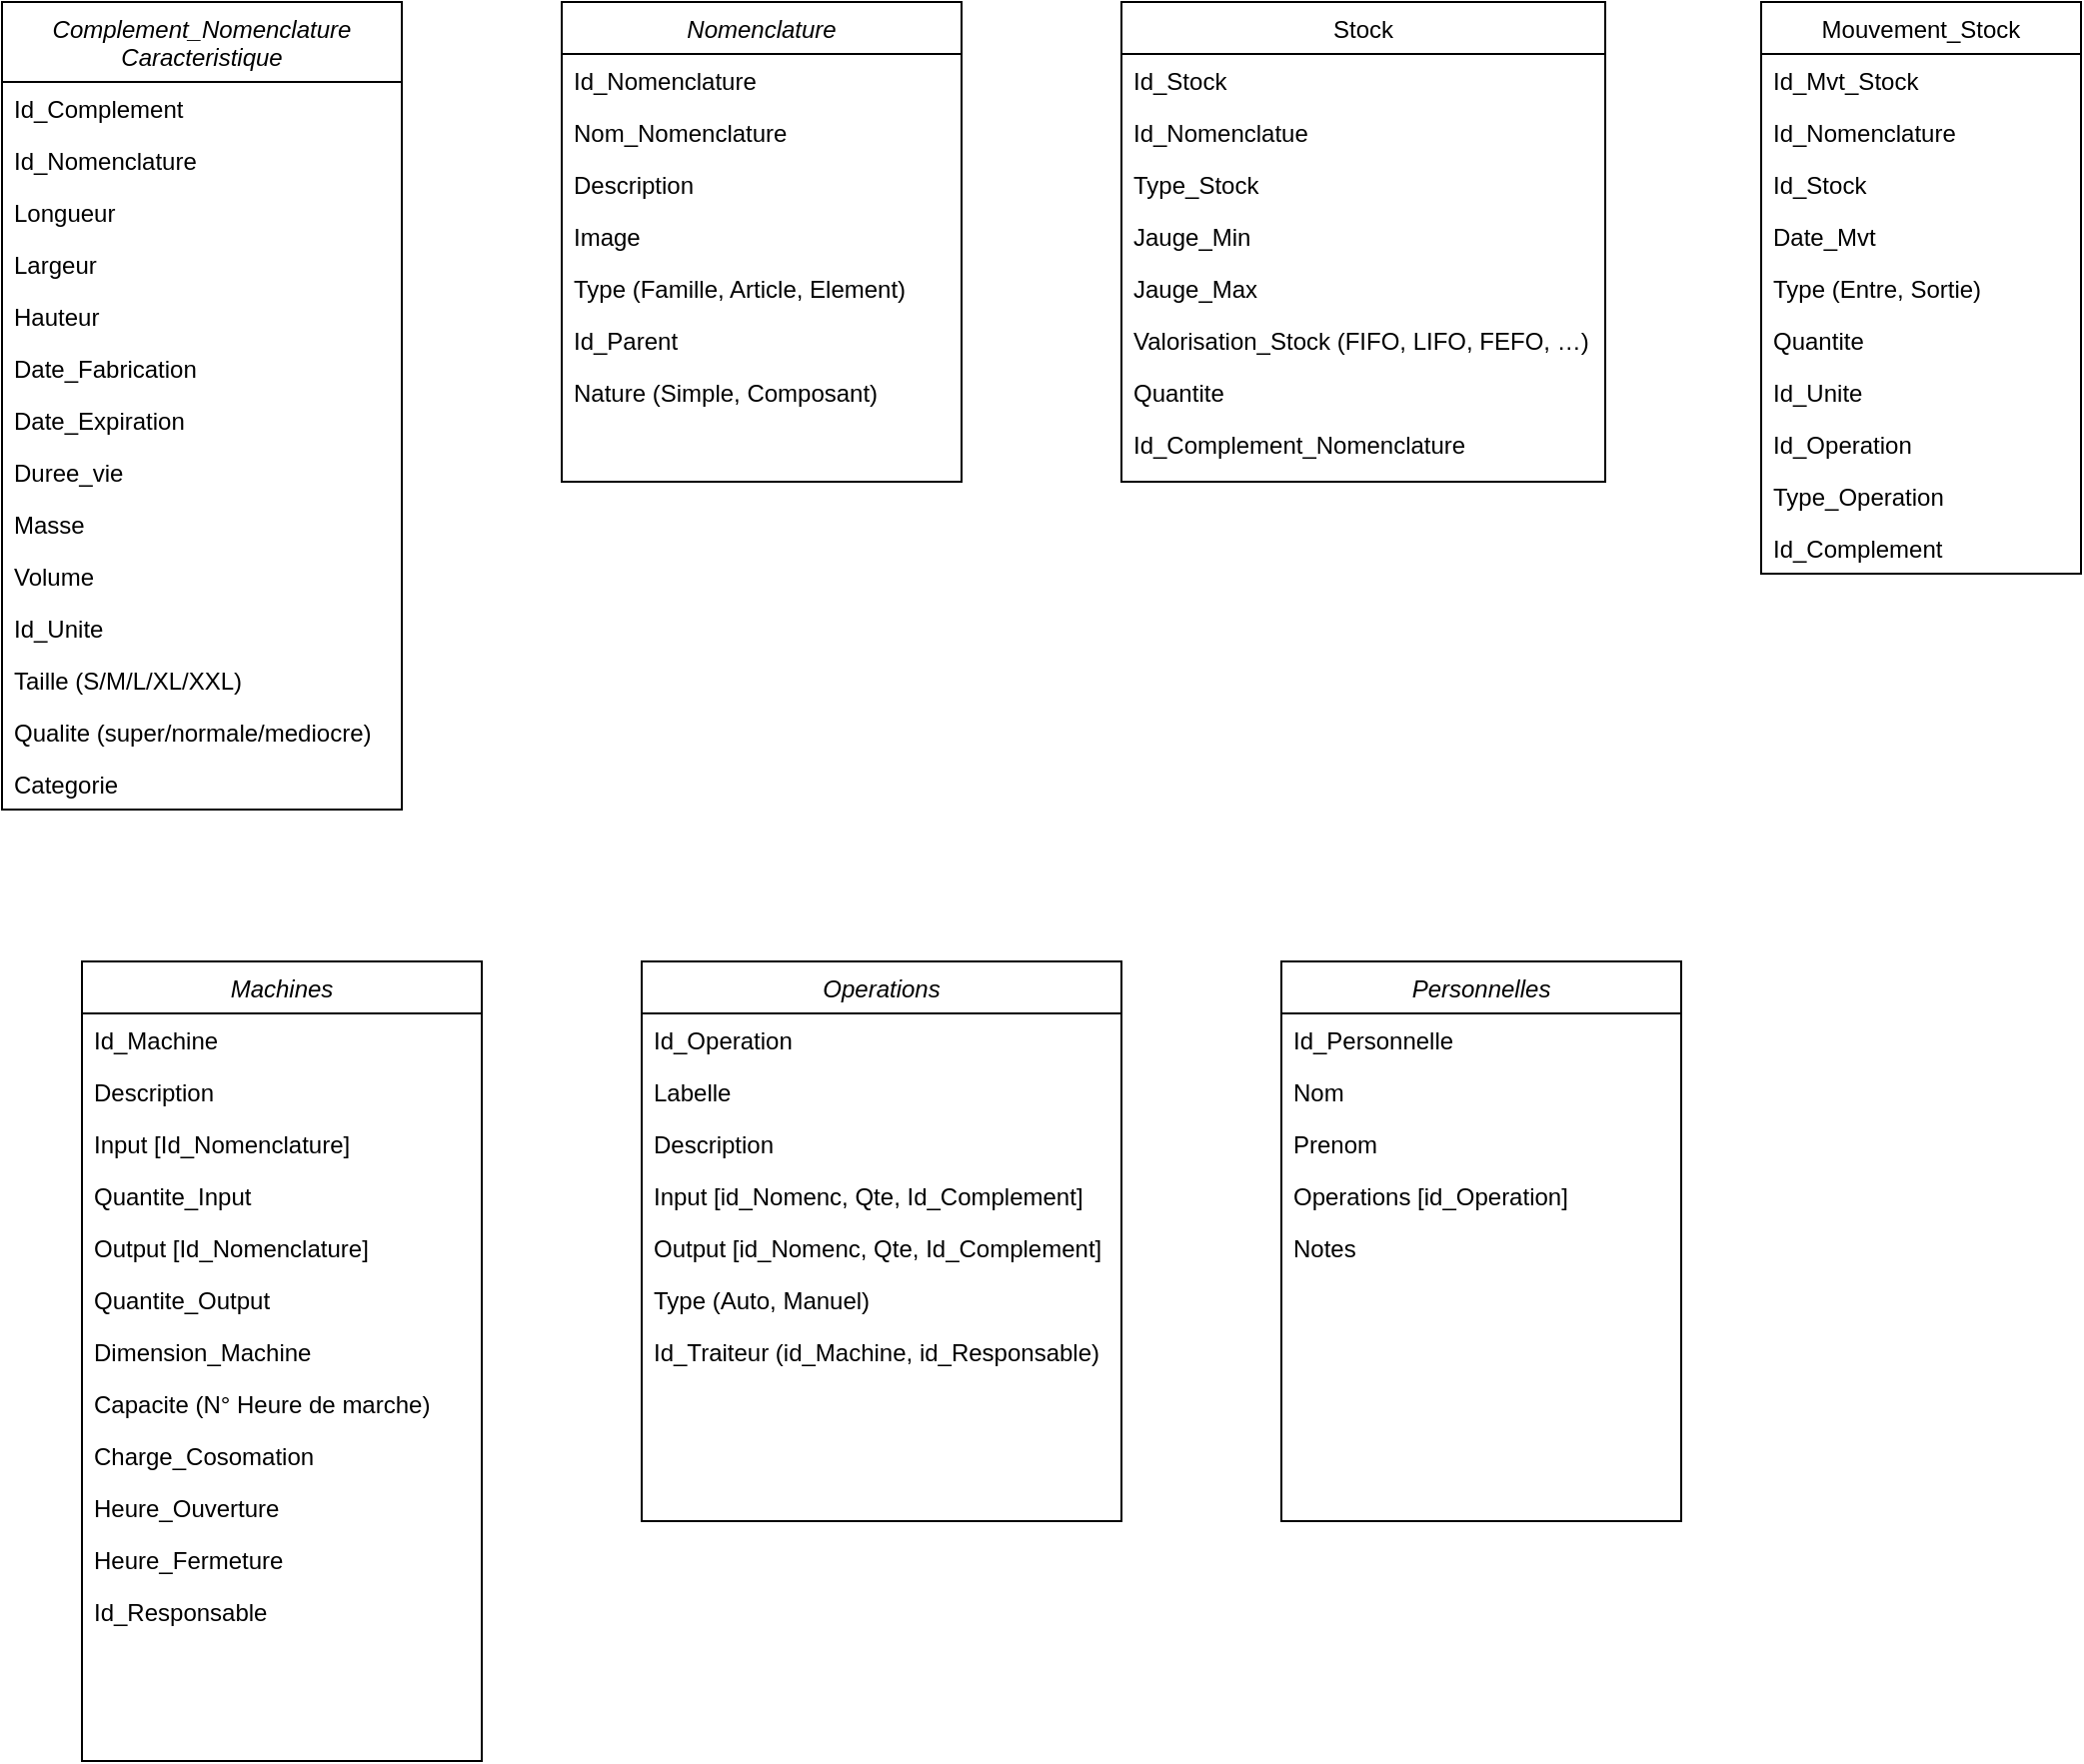 <mxfile version="17.4.0" type="google"><diagram id="C5RBs43oDa-KdzZeNtuy" name="Page-1"><mxGraphModel grid="1" page="1" gridSize="10" guides="1" tooltips="1" connect="1" arrows="1" fold="1" pageScale="1" pageWidth="827" pageHeight="1169" math="0" shadow="0"><root><mxCell id="WIyWlLk6GJQsqaUBKTNV-0"/><mxCell id="WIyWlLk6GJQsqaUBKTNV-1" parent="WIyWlLk6GJQsqaUBKTNV-0"/><mxCell id="zkfFHV4jXpPFQw0GAbJ--0" value="Nomenclature" style="swimlane;fontStyle=2;align=center;verticalAlign=top;childLayout=stackLayout;horizontal=1;startSize=26;horizontalStack=0;resizeParent=1;resizeLast=0;collapsible=1;marginBottom=0;rounded=0;shadow=0;strokeWidth=1;" vertex="1" parent="WIyWlLk6GJQsqaUBKTNV-1"><mxGeometry x="240" y="120" width="200" height="240" as="geometry"><mxRectangle x="230" y="140" width="160" height="26" as="alternateBounds"/></mxGeometry></mxCell><mxCell id="zkfFHV4jXpPFQw0GAbJ--1" value="Id_Nomenclature" style="text;align=left;verticalAlign=top;spacingLeft=4;spacingRight=4;overflow=hidden;rotatable=0;points=[[0,0.5],[1,0.5]];portConstraint=eastwest;" vertex="1" parent="zkfFHV4jXpPFQw0GAbJ--0"><mxGeometry y="26" width="200" height="26" as="geometry"/></mxCell><mxCell id="zkfFHV4jXpPFQw0GAbJ--2" value="Nom_Nomenclature" style="text;align=left;verticalAlign=top;spacingLeft=4;spacingRight=4;overflow=hidden;rotatable=0;points=[[0,0.5],[1,0.5]];portConstraint=eastwest;rounded=0;shadow=0;html=0;" vertex="1" parent="zkfFHV4jXpPFQw0GAbJ--0"><mxGeometry y="52" width="200" height="26" as="geometry"/></mxCell><mxCell id="zkfFHV4jXpPFQw0GAbJ--3" value="Description" style="text;align=left;verticalAlign=top;spacingLeft=4;spacingRight=4;overflow=hidden;rotatable=0;points=[[0,0.5],[1,0.5]];portConstraint=eastwest;rounded=0;shadow=0;html=0;" vertex="1" parent="zkfFHV4jXpPFQw0GAbJ--0"><mxGeometry y="78" width="200" height="26" as="geometry"/></mxCell><mxCell id="Kc5ztm80J4k0kkFtM8Lm-3" value="Image" style="text;align=left;verticalAlign=top;spacingLeft=4;spacingRight=4;overflow=hidden;rotatable=0;points=[[0,0.5],[1,0.5]];portConstraint=eastwest;rounded=0;shadow=0;html=0;" vertex="1" parent="zkfFHV4jXpPFQw0GAbJ--0"><mxGeometry y="104" width="200" height="26" as="geometry"/></mxCell><mxCell id="Kc5ztm80J4k0kkFtM8Lm-4" value="Type (Famille, Article, Element)" style="text;align=left;verticalAlign=top;spacingLeft=4;spacingRight=4;overflow=hidden;rotatable=0;points=[[0,0.5],[1,0.5]];portConstraint=eastwest;rounded=0;shadow=0;html=0;" vertex="1" parent="zkfFHV4jXpPFQw0GAbJ--0"><mxGeometry y="130" width="200" height="26" as="geometry"/></mxCell><mxCell id="Kc5ztm80J4k0kkFtM8Lm-5" value="Id_Parent" style="text;align=left;verticalAlign=top;spacingLeft=4;spacingRight=4;overflow=hidden;rotatable=0;points=[[0,0.5],[1,0.5]];portConstraint=eastwest;rounded=0;shadow=0;html=0;" vertex="1" parent="zkfFHV4jXpPFQw0GAbJ--0"><mxGeometry y="156" width="200" height="26" as="geometry"/></mxCell><mxCell id="Kc5ztm80J4k0kkFtM8Lm-6" value="Nature (Simple, Composant)" style="text;align=left;verticalAlign=top;spacingLeft=4;spacingRight=4;overflow=hidden;rotatable=0;points=[[0,0.5],[1,0.5]];portConstraint=eastwest;rounded=0;shadow=0;html=0;" vertex="1" parent="zkfFHV4jXpPFQw0GAbJ--0"><mxGeometry y="182" width="200" height="26" as="geometry"/></mxCell><mxCell id="zkfFHV4jXpPFQw0GAbJ--17" value="Stock" style="swimlane;fontStyle=0;align=center;verticalAlign=top;childLayout=stackLayout;horizontal=1;startSize=26;horizontalStack=0;resizeParent=1;resizeLast=0;collapsible=1;marginBottom=0;rounded=0;shadow=0;strokeWidth=1;" vertex="1" parent="WIyWlLk6GJQsqaUBKTNV-1"><mxGeometry x="520" y="120" width="242" height="240" as="geometry"><mxRectangle x="550" y="140" width="160" height="26" as="alternateBounds"/></mxGeometry></mxCell><mxCell id="zkfFHV4jXpPFQw0GAbJ--18" value="Id_Stock" style="text;align=left;verticalAlign=top;spacingLeft=4;spacingRight=4;overflow=hidden;rotatable=0;points=[[0,0.5],[1,0.5]];portConstraint=eastwest;" vertex="1" parent="zkfFHV4jXpPFQw0GAbJ--17"><mxGeometry y="26" width="242" height="26" as="geometry"/></mxCell><mxCell id="zkfFHV4jXpPFQw0GAbJ--19" value="Id_Nomenclatue" style="text;align=left;verticalAlign=top;spacingLeft=4;spacingRight=4;overflow=hidden;rotatable=0;points=[[0,0.5],[1,0.5]];portConstraint=eastwest;rounded=0;shadow=0;html=0;" vertex="1" parent="zkfFHV4jXpPFQw0GAbJ--17"><mxGeometry y="52" width="242" height="26" as="geometry"/></mxCell><mxCell id="zkfFHV4jXpPFQw0GAbJ--20" value="Type_Stock" style="text;align=left;verticalAlign=top;spacingLeft=4;spacingRight=4;overflow=hidden;rotatable=0;points=[[0,0.5],[1,0.5]];portConstraint=eastwest;rounded=0;shadow=0;html=0;" vertex="1" parent="zkfFHV4jXpPFQw0GAbJ--17"><mxGeometry y="78" width="242" height="26" as="geometry"/></mxCell><mxCell id="zkfFHV4jXpPFQw0GAbJ--22" value="Jauge_Min" style="text;align=left;verticalAlign=top;spacingLeft=4;spacingRight=4;overflow=hidden;rotatable=0;points=[[0,0.5],[1,0.5]];portConstraint=eastwest;rounded=0;shadow=0;html=0;" vertex="1" parent="zkfFHV4jXpPFQw0GAbJ--17"><mxGeometry y="104" width="242" height="26" as="geometry"/></mxCell><mxCell id="zkfFHV4jXpPFQw0GAbJ--24" value="Jauge_Max" style="text;align=left;verticalAlign=top;spacingLeft=4;spacingRight=4;overflow=hidden;rotatable=0;points=[[0,0.5],[1,0.5]];portConstraint=eastwest;" vertex="1" parent="zkfFHV4jXpPFQw0GAbJ--17"><mxGeometry y="130" width="242" height="26" as="geometry"/></mxCell><mxCell id="zkfFHV4jXpPFQw0GAbJ--25" value="Valorisation_Stock (FIFO, LIFO, FEFO, …)" style="text;align=left;verticalAlign=top;spacingLeft=4;spacingRight=4;overflow=hidden;rotatable=0;points=[[0,0.5],[1,0.5]];portConstraint=eastwest;" vertex="1" parent="zkfFHV4jXpPFQw0GAbJ--17"><mxGeometry y="156" width="242" height="26" as="geometry"/></mxCell><mxCell id="zkfFHV4jXpPFQw0GAbJ--21" value="Quantite" style="text;align=left;verticalAlign=top;spacingLeft=4;spacingRight=4;overflow=hidden;rotatable=0;points=[[0,0.5],[1,0.5]];portConstraint=eastwest;rounded=0;shadow=0;html=0;" vertex="1" parent="zkfFHV4jXpPFQw0GAbJ--17"><mxGeometry y="182" width="242" height="26" as="geometry"/></mxCell><mxCell id="mtNdg5DV5URBx0Y2ydtJ-0" value="Id_Complement_Nomenclature" style="text;align=left;verticalAlign=top;spacingLeft=4;spacingRight=4;overflow=hidden;rotatable=0;points=[[0,0.5],[1,0.5]];portConstraint=eastwest;rounded=0;shadow=0;html=0;" vertex="1" parent="zkfFHV4jXpPFQw0GAbJ--17"><mxGeometry y="208" width="242" height="26" as="geometry"/></mxCell><mxCell id="Kc5ztm80J4k0kkFtM8Lm-7" value="Mouvement_Stock" style="swimlane;fontStyle=0;align=center;verticalAlign=top;childLayout=stackLayout;horizontal=1;startSize=26;horizontalStack=0;resizeParent=1;resizeLast=0;collapsible=1;marginBottom=0;rounded=0;shadow=0;strokeWidth=1;" vertex="1" parent="WIyWlLk6GJQsqaUBKTNV-1"><mxGeometry x="840" y="120" width="160" height="286" as="geometry"><mxRectangle x="550" y="140" width="160" height="26" as="alternateBounds"/></mxGeometry></mxCell><mxCell id="Kc5ztm80J4k0kkFtM8Lm-8" value="Id_Mvt_Stock" style="text;align=left;verticalAlign=top;spacingLeft=4;spacingRight=4;overflow=hidden;rotatable=0;points=[[0,0.5],[1,0.5]];portConstraint=eastwest;" vertex="1" parent="Kc5ztm80J4k0kkFtM8Lm-7"><mxGeometry y="26" width="160" height="26" as="geometry"/></mxCell><mxCell id="Kc5ztm80J4k0kkFtM8Lm-9" value="Id_Nomenclature" style="text;align=left;verticalAlign=top;spacingLeft=4;spacingRight=4;overflow=hidden;rotatable=0;points=[[0,0.5],[1,0.5]];portConstraint=eastwest;rounded=0;shadow=0;html=0;" vertex="1" parent="Kc5ztm80J4k0kkFtM8Lm-7"><mxGeometry y="52" width="160" height="26" as="geometry"/></mxCell><mxCell id="QXEIFa2z9d1E8WDMvb0e-0" value="Id_Stock" style="text;align=left;verticalAlign=top;spacingLeft=4;spacingRight=4;overflow=hidden;rotatable=0;points=[[0,0.5],[1,0.5]];portConstraint=eastwest;" vertex="1" parent="Kc5ztm80J4k0kkFtM8Lm-7"><mxGeometry y="78" width="160" height="26" as="geometry"/></mxCell><mxCell id="Kc5ztm80J4k0kkFtM8Lm-10" value="Date_Mvt" style="text;align=left;verticalAlign=top;spacingLeft=4;spacingRight=4;overflow=hidden;rotatable=0;points=[[0,0.5],[1,0.5]];portConstraint=eastwest;rounded=0;shadow=0;html=0;" vertex="1" parent="Kc5ztm80J4k0kkFtM8Lm-7"><mxGeometry y="104" width="160" height="26" as="geometry"/></mxCell><mxCell id="Kc5ztm80J4k0kkFtM8Lm-11" value="Type (Entre, Sortie)" style="text;align=left;verticalAlign=top;spacingLeft=4;spacingRight=4;overflow=hidden;rotatable=0;points=[[0,0.5],[1,0.5]];portConstraint=eastwest;rounded=0;shadow=0;html=0;" vertex="1" parent="Kc5ztm80J4k0kkFtM8Lm-7"><mxGeometry y="130" width="160" height="26" as="geometry"/></mxCell><mxCell id="Kc5ztm80J4k0kkFtM8Lm-12" value="Quantite" style="text;align=left;verticalAlign=top;spacingLeft=4;spacingRight=4;overflow=hidden;rotatable=0;points=[[0,0.5],[1,0.5]];portConstraint=eastwest;rounded=0;shadow=0;html=0;" vertex="1" parent="Kc5ztm80J4k0kkFtM8Lm-7"><mxGeometry y="156" width="160" height="26" as="geometry"/></mxCell><mxCell id="mtNdg5DV5URBx0Y2ydtJ-2" value="Id_Unite" style="text;align=left;verticalAlign=top;spacingLeft=4;spacingRight=4;overflow=hidden;rotatable=0;points=[[0,0.5],[1,0.5]];portConstraint=eastwest;rounded=0;shadow=0;html=0;" vertex="1" parent="Kc5ztm80J4k0kkFtM8Lm-7"><mxGeometry y="182" width="160" height="26" as="geometry"/></mxCell><mxCell id="Kc5ztm80J4k0kkFtM8Lm-14" value="Id_Operation" style="text;align=left;verticalAlign=top;spacingLeft=4;spacingRight=4;overflow=hidden;rotatable=0;points=[[0,0.5],[1,0.5]];portConstraint=eastwest;" vertex="1" parent="Kc5ztm80J4k0kkFtM8Lm-7"><mxGeometry y="208" width="160" height="26" as="geometry"/></mxCell><mxCell id="Kc5ztm80J4k0kkFtM8Lm-15" value="Type_Operation" style="text;align=left;verticalAlign=top;spacingLeft=4;spacingRight=4;overflow=hidden;rotatable=0;points=[[0,0.5],[1,0.5]];portConstraint=eastwest;" vertex="1" parent="Kc5ztm80J4k0kkFtM8Lm-7"><mxGeometry y="234" width="160" height="26" as="geometry"/></mxCell><mxCell id="mtNdg5DV5URBx0Y2ydtJ-11" value="Id_Complement" style="text;align=left;verticalAlign=top;spacingLeft=4;spacingRight=4;overflow=hidden;rotatable=0;points=[[0,0.5],[1,0.5]];portConstraint=eastwest;" vertex="1" parent="Kc5ztm80J4k0kkFtM8Lm-7"><mxGeometry y="260" width="160" height="26" as="geometry"/></mxCell><mxCell id="mtNdg5DV5URBx0Y2ydtJ-3" value="Complement_Nomenclature&#10;Caracteristique" style="swimlane;fontStyle=2;align=center;verticalAlign=top;childLayout=stackLayout;horizontal=1;startSize=40;horizontalStack=0;resizeParent=1;resizeLast=0;collapsible=1;marginBottom=0;rounded=0;shadow=0;strokeWidth=1;" vertex="1" parent="WIyWlLk6GJQsqaUBKTNV-1"><mxGeometry x="-40" y="120" width="200" height="404" as="geometry"><mxRectangle x="230" y="140" width="160" height="26" as="alternateBounds"/></mxGeometry></mxCell><mxCell id="mtNdg5DV5URBx0Y2ydtJ-5" value="Id_Complement" style="text;align=left;verticalAlign=top;spacingLeft=4;spacingRight=4;overflow=hidden;rotatable=0;points=[[0,0.5],[1,0.5]];portConstraint=eastwest;rounded=0;shadow=0;html=0;" vertex="1" parent="mtNdg5DV5URBx0Y2ydtJ-3"><mxGeometry y="40" width="200" height="26" as="geometry"/></mxCell><mxCell id="mtNdg5DV5URBx0Y2ydtJ-4" value="Id_Nomenclature" style="text;align=left;verticalAlign=top;spacingLeft=4;spacingRight=4;overflow=hidden;rotatable=0;points=[[0,0.5],[1,0.5]];portConstraint=eastwest;" vertex="1" parent="mtNdg5DV5URBx0Y2ydtJ-3"><mxGeometry y="66" width="200" height="26" as="geometry"/></mxCell><mxCell id="mtNdg5DV5URBx0Y2ydtJ-6" value="Longueur" style="text;align=left;verticalAlign=top;spacingLeft=4;spacingRight=4;overflow=hidden;rotatable=0;points=[[0,0.5],[1,0.5]];portConstraint=eastwest;rounded=0;shadow=0;html=0;" vertex="1" parent="mtNdg5DV5URBx0Y2ydtJ-3"><mxGeometry y="92" width="200" height="26" as="geometry"/></mxCell><mxCell id="mtNdg5DV5URBx0Y2ydtJ-7" value="Largeur" style="text;align=left;verticalAlign=top;spacingLeft=4;spacingRight=4;overflow=hidden;rotatable=0;points=[[0,0.5],[1,0.5]];portConstraint=eastwest;rounded=0;shadow=0;html=0;" vertex="1" parent="mtNdg5DV5URBx0Y2ydtJ-3"><mxGeometry y="118" width="200" height="26" as="geometry"/></mxCell><mxCell id="mtNdg5DV5URBx0Y2ydtJ-41" value="Hauteur" style="text;align=left;verticalAlign=top;spacingLeft=4;spacingRight=4;overflow=hidden;rotatable=0;points=[[0,0.5],[1,0.5]];portConstraint=eastwest;rounded=0;shadow=0;html=0;" vertex="1" parent="mtNdg5DV5URBx0Y2ydtJ-3"><mxGeometry y="144" width="200" height="26" as="geometry"/></mxCell><mxCell id="mtNdg5DV5URBx0Y2ydtJ-8" value="Date_Fabrication" style="text;align=left;verticalAlign=top;spacingLeft=4;spacingRight=4;overflow=hidden;rotatable=0;points=[[0,0.5],[1,0.5]];portConstraint=eastwest;rounded=0;shadow=0;html=0;" vertex="1" parent="mtNdg5DV5URBx0Y2ydtJ-3"><mxGeometry y="170" width="200" height="26" as="geometry"/></mxCell><mxCell id="mtNdg5DV5URBx0Y2ydtJ-9" value="Date_Expiration" style="text;align=left;verticalAlign=top;spacingLeft=4;spacingRight=4;overflow=hidden;rotatable=0;points=[[0,0.5],[1,0.5]];portConstraint=eastwest;rounded=0;shadow=0;html=0;" vertex="1" parent="mtNdg5DV5URBx0Y2ydtJ-3"><mxGeometry y="196" width="200" height="26" as="geometry"/></mxCell><mxCell id="mtNdg5DV5URBx0Y2ydtJ-10" value="Duree_vie" style="text;align=left;verticalAlign=top;spacingLeft=4;spacingRight=4;overflow=hidden;rotatable=0;points=[[0,0.5],[1,0.5]];portConstraint=eastwest;rounded=0;shadow=0;html=0;" vertex="1" parent="mtNdg5DV5URBx0Y2ydtJ-3"><mxGeometry y="222" width="200" height="26" as="geometry"/></mxCell><mxCell id="mtNdg5DV5URBx0Y2ydtJ-42" value="Masse" style="text;align=left;verticalAlign=top;spacingLeft=4;spacingRight=4;overflow=hidden;rotatable=0;points=[[0,0.5],[1,0.5]];portConstraint=eastwest;rounded=0;shadow=0;html=0;" vertex="1" parent="mtNdg5DV5URBx0Y2ydtJ-3"><mxGeometry y="248" width="200" height="26" as="geometry"/></mxCell><mxCell id="mtNdg5DV5URBx0Y2ydtJ-43" value="Volume" style="text;align=left;verticalAlign=top;spacingLeft=4;spacingRight=4;overflow=hidden;rotatable=0;points=[[0,0.5],[1,0.5]];portConstraint=eastwest;rounded=0;shadow=0;html=0;" vertex="1" parent="mtNdg5DV5URBx0Y2ydtJ-3"><mxGeometry y="274" width="200" height="26" as="geometry"/></mxCell><mxCell id="mtNdg5DV5URBx0Y2ydtJ-46" value="Id_Unite" style="text;align=left;verticalAlign=top;spacingLeft=4;spacingRight=4;overflow=hidden;rotatable=0;points=[[0,0.5],[1,0.5]];portConstraint=eastwest;rounded=0;shadow=0;html=0;" vertex="1" parent="mtNdg5DV5URBx0Y2ydtJ-3"><mxGeometry y="300" width="200" height="26" as="geometry"/></mxCell><mxCell id="mtNdg5DV5URBx0Y2ydtJ-44" value="Taille (S/M/L/XL/XXL)" style="text;align=left;verticalAlign=top;spacingLeft=4;spacingRight=4;overflow=hidden;rotatable=0;points=[[0,0.5],[1,0.5]];portConstraint=eastwest;rounded=0;shadow=0;html=0;" vertex="1" parent="mtNdg5DV5URBx0Y2ydtJ-3"><mxGeometry y="326" width="200" height="26" as="geometry"/></mxCell><mxCell id="mtNdg5DV5URBx0Y2ydtJ-45" value="Qualite (super/normale/mediocre)" style="text;align=left;verticalAlign=top;spacingLeft=4;spacingRight=4;overflow=hidden;rotatable=0;points=[[0,0.5],[1,0.5]];portConstraint=eastwest;rounded=0;shadow=0;html=0;" vertex="1" parent="mtNdg5DV5URBx0Y2ydtJ-3"><mxGeometry y="352" width="200" height="26" as="geometry"/></mxCell><mxCell id="mtNdg5DV5URBx0Y2ydtJ-47" value="Categorie" style="text;align=left;verticalAlign=top;spacingLeft=4;spacingRight=4;overflow=hidden;rotatable=0;points=[[0,0.5],[1,0.5]];portConstraint=eastwest;rounded=0;shadow=0;html=0;" vertex="1" parent="mtNdg5DV5URBx0Y2ydtJ-3"><mxGeometry y="378" width="200" height="26" as="geometry"/></mxCell><mxCell id="mtNdg5DV5URBx0Y2ydtJ-12" value="Machines" style="swimlane;fontStyle=2;align=center;verticalAlign=top;childLayout=stackLayout;horizontal=1;startSize=26;horizontalStack=0;resizeParent=1;resizeLast=0;collapsible=1;marginBottom=0;rounded=0;shadow=0;strokeWidth=1;" vertex="1" parent="WIyWlLk6GJQsqaUBKTNV-1"><mxGeometry y="600" width="200" height="400" as="geometry"><mxRectangle x="230" y="140" width="160" height="26" as="alternateBounds"/></mxGeometry></mxCell><mxCell id="mtNdg5DV5URBx0Y2ydtJ-13" value="Id_Machine" style="text;align=left;verticalAlign=top;spacingLeft=4;spacingRight=4;overflow=hidden;rotatable=0;points=[[0,0.5],[1,0.5]];portConstraint=eastwest;rounded=0;shadow=0;html=0;" vertex="1" parent="mtNdg5DV5URBx0Y2ydtJ-12"><mxGeometry y="26" width="200" height="26" as="geometry"/></mxCell><mxCell id="mtNdg5DV5URBx0Y2ydtJ-14" value="Description" style="text;align=left;verticalAlign=top;spacingLeft=4;spacingRight=4;overflow=hidden;rotatable=0;points=[[0,0.5],[1,0.5]];portConstraint=eastwest;" vertex="1" parent="mtNdg5DV5URBx0Y2ydtJ-12"><mxGeometry y="52" width="200" height="26" as="geometry"/></mxCell><mxCell id="mtNdg5DV5URBx0Y2ydtJ-32" value="Input [Id_Nomenclature]" style="text;align=left;verticalAlign=top;spacingLeft=4;spacingRight=4;overflow=hidden;rotatable=0;points=[[0,0.5],[1,0.5]];portConstraint=eastwest;rounded=0;shadow=0;html=0;" vertex="1" parent="mtNdg5DV5URBx0Y2ydtJ-12"><mxGeometry y="78" width="200" height="26" as="geometry"/></mxCell><mxCell id="mtNdg5DV5URBx0Y2ydtJ-33" value="Quantite_Input" style="text;align=left;verticalAlign=top;spacingLeft=4;spacingRight=4;overflow=hidden;rotatable=0;points=[[0,0.5],[1,0.5]];portConstraint=eastwest;rounded=0;shadow=0;html=0;" vertex="1" parent="mtNdg5DV5URBx0Y2ydtJ-12"><mxGeometry y="104" width="200" height="26" as="geometry"/></mxCell><mxCell id="mtNdg5DV5URBx0Y2ydtJ-34" value="Output [Id_Nomenclature]" style="text;align=left;verticalAlign=top;spacingLeft=4;spacingRight=4;overflow=hidden;rotatable=0;points=[[0,0.5],[1,0.5]];portConstraint=eastwest;rounded=0;shadow=0;html=0;" vertex="1" parent="mtNdg5DV5URBx0Y2ydtJ-12"><mxGeometry y="130" width="200" height="26" as="geometry"/></mxCell><mxCell id="mtNdg5DV5URBx0Y2ydtJ-35" value="Quantite_Output" style="text;align=left;verticalAlign=top;spacingLeft=4;spacingRight=4;overflow=hidden;rotatable=0;points=[[0,0.5],[1,0.5]];portConstraint=eastwest;rounded=0;shadow=0;html=0;" vertex="1" parent="mtNdg5DV5URBx0Y2ydtJ-12"><mxGeometry y="156" width="200" height="26" as="geometry"/></mxCell><mxCell id="mtNdg5DV5URBx0Y2ydtJ-15" value="Dimension_Machine" style="text;align=left;verticalAlign=top;spacingLeft=4;spacingRight=4;overflow=hidden;rotatable=0;points=[[0,0.5],[1,0.5]];portConstraint=eastwest;rounded=0;shadow=0;html=0;" vertex="1" parent="mtNdg5DV5URBx0Y2ydtJ-12"><mxGeometry y="182" width="200" height="26" as="geometry"/></mxCell><mxCell id="mtNdg5DV5URBx0Y2ydtJ-17" value="Capacite (N° Heure de marche)" style="text;align=left;verticalAlign=top;spacingLeft=4;spacingRight=4;overflow=hidden;rotatable=0;points=[[0,0.5],[1,0.5]];portConstraint=eastwest;rounded=0;shadow=0;html=0;" vertex="1" parent="mtNdg5DV5URBx0Y2ydtJ-12"><mxGeometry y="208" width="200" height="26" as="geometry"/></mxCell><mxCell id="mtNdg5DV5URBx0Y2ydtJ-18" value="Charge_Cosomation" style="text;align=left;verticalAlign=top;spacingLeft=4;spacingRight=4;overflow=hidden;rotatable=0;points=[[0,0.5],[1,0.5]];portConstraint=eastwest;rounded=0;shadow=0;html=0;" vertex="1" parent="mtNdg5DV5URBx0Y2ydtJ-12"><mxGeometry y="234" width="200" height="26" as="geometry"/></mxCell><mxCell id="mtNdg5DV5URBx0Y2ydtJ-20" value="Heure_Ouverture" style="text;align=left;verticalAlign=top;spacingLeft=4;spacingRight=4;overflow=hidden;rotatable=0;points=[[0,0.5],[1,0.5]];portConstraint=eastwest;rounded=0;shadow=0;html=0;" vertex="1" parent="mtNdg5DV5URBx0Y2ydtJ-12"><mxGeometry y="260" width="200" height="26" as="geometry"/></mxCell><mxCell id="mtNdg5DV5URBx0Y2ydtJ-21" value="Heure_Fermeture" style="text;align=left;verticalAlign=top;spacingLeft=4;spacingRight=4;overflow=hidden;rotatable=0;points=[[0,0.5],[1,0.5]];portConstraint=eastwest;rounded=0;shadow=0;html=0;" vertex="1" parent="mtNdg5DV5URBx0Y2ydtJ-12"><mxGeometry y="286" width="200" height="26" as="geometry"/></mxCell><mxCell id="mtNdg5DV5URBx0Y2ydtJ-36" value="Id_Responsable" style="text;align=left;verticalAlign=top;spacingLeft=4;spacingRight=4;overflow=hidden;rotatable=0;points=[[0,0.5],[1,0.5]];portConstraint=eastwest;rounded=0;shadow=0;html=0;" vertex="1" parent="mtNdg5DV5URBx0Y2ydtJ-12"><mxGeometry y="312" width="200" height="26" as="geometry"/></mxCell><mxCell id="mtNdg5DV5URBx0Y2ydtJ-22" value="Operations" style="swimlane;fontStyle=2;align=center;verticalAlign=top;childLayout=stackLayout;horizontal=1;startSize=26;horizontalStack=0;resizeParent=1;resizeLast=0;collapsible=1;marginBottom=0;rounded=0;shadow=0;strokeWidth=1;" vertex="1" parent="WIyWlLk6GJQsqaUBKTNV-1"><mxGeometry x="280" y="600" width="240" height="280" as="geometry"><mxRectangle x="230" y="140" width="160" height="26" as="alternateBounds"/></mxGeometry></mxCell><mxCell id="mtNdg5DV5URBx0Y2ydtJ-23" value="Id_Operation" style="text;align=left;verticalAlign=top;spacingLeft=4;spacingRight=4;overflow=hidden;rotatable=0;points=[[0,0.5],[1,0.5]];portConstraint=eastwest;rounded=0;shadow=0;html=0;" vertex="1" parent="mtNdg5DV5URBx0Y2ydtJ-22"><mxGeometry y="26" width="240" height="26" as="geometry"/></mxCell><mxCell id="QXEIFa2z9d1E8WDMvb0e-1" value="Labelle" style="text;align=left;verticalAlign=top;spacingLeft=4;spacingRight=4;overflow=hidden;rotatable=0;points=[[0,0.5],[1,0.5]];portConstraint=eastwest;" vertex="1" parent="mtNdg5DV5URBx0Y2ydtJ-22"><mxGeometry y="52" width="240" height="26" as="geometry"/></mxCell><mxCell id="mtNdg5DV5URBx0Y2ydtJ-24" value="Description" style="text;align=left;verticalAlign=top;spacingLeft=4;spacingRight=4;overflow=hidden;rotatable=0;points=[[0,0.5],[1,0.5]];portConstraint=eastwest;" vertex="1" parent="mtNdg5DV5URBx0Y2ydtJ-22"><mxGeometry y="78" width="240" height="26" as="geometry"/></mxCell><mxCell id="mtNdg5DV5URBx0Y2ydtJ-25" value="Input [id_Nomenc, Qte, Id_Complement]" style="text;align=left;verticalAlign=top;spacingLeft=4;spacingRight=4;overflow=hidden;rotatable=0;points=[[0,0.5],[1,0.5]];portConstraint=eastwest;rounded=0;shadow=0;html=0;" vertex="1" parent="mtNdg5DV5URBx0Y2ydtJ-22"><mxGeometry y="104" width="240" height="26" as="geometry"/></mxCell><mxCell id="mtNdg5DV5URBx0Y2ydtJ-26" value="Output [id_Nomenc, Qte, Id_Complement]" style="text;align=left;verticalAlign=top;spacingLeft=4;spacingRight=4;overflow=hidden;rotatable=0;points=[[0,0.5],[1,0.5]];portConstraint=eastwest;rounded=0;shadow=0;html=0;" vertex="1" parent="mtNdg5DV5URBx0Y2ydtJ-22"><mxGeometry y="130" width="240" height="26" as="geometry"/></mxCell><mxCell id="mtNdg5DV5URBx0Y2ydtJ-27" value="Type (Auto, Manuel)" style="text;align=left;verticalAlign=top;spacingLeft=4;spacingRight=4;overflow=hidden;rotatable=0;points=[[0,0.5],[1,0.5]];portConstraint=eastwest;rounded=0;shadow=0;html=0;" vertex="1" parent="mtNdg5DV5URBx0Y2ydtJ-22"><mxGeometry y="156" width="240" height="26" as="geometry"/></mxCell><mxCell id="mtNdg5DV5URBx0Y2ydtJ-28" value="Id_Traiteur (id_Machine, id_Responsable)" style="text;align=left;verticalAlign=top;spacingLeft=4;spacingRight=4;overflow=hidden;rotatable=0;points=[[0,0.5],[1,0.5]];portConstraint=eastwest;rounded=0;shadow=0;html=0;" vertex="1" parent="mtNdg5DV5URBx0Y2ydtJ-22"><mxGeometry y="182" width="240" height="26" as="geometry"/></mxCell><mxCell id="mtNdg5DV5URBx0Y2ydtJ-48" value="Personnelles" style="swimlane;fontStyle=2;align=center;verticalAlign=top;childLayout=stackLayout;horizontal=1;startSize=26;horizontalStack=0;resizeParent=1;resizeLast=0;collapsible=1;marginBottom=0;rounded=0;shadow=0;strokeWidth=1;" vertex="1" parent="WIyWlLk6GJQsqaUBKTNV-1"><mxGeometry x="600" y="600" width="200" height="280" as="geometry"><mxRectangle x="230" y="140" width="160" height="26" as="alternateBounds"/></mxGeometry></mxCell><mxCell id="mtNdg5DV5URBx0Y2ydtJ-49" value="Id_Personnelle" style="text;align=left;verticalAlign=top;spacingLeft=4;spacingRight=4;overflow=hidden;rotatable=0;points=[[0,0.5],[1,0.5]];portConstraint=eastwest;rounded=0;shadow=0;html=0;" vertex="1" parent="mtNdg5DV5URBx0Y2ydtJ-48"><mxGeometry y="26" width="200" height="26" as="geometry"/></mxCell><mxCell id="mtNdg5DV5URBx0Y2ydtJ-50" value="Nom" style="text;align=left;verticalAlign=top;spacingLeft=4;spacingRight=4;overflow=hidden;rotatable=0;points=[[0,0.5],[1,0.5]];portConstraint=eastwest;" vertex="1" parent="mtNdg5DV5URBx0Y2ydtJ-48"><mxGeometry y="52" width="200" height="26" as="geometry"/></mxCell><mxCell id="mtNdg5DV5URBx0Y2ydtJ-51" value="Prenom" style="text;align=left;verticalAlign=top;spacingLeft=4;spacingRight=4;overflow=hidden;rotatable=0;points=[[0,0.5],[1,0.5]];portConstraint=eastwest;rounded=0;shadow=0;html=0;" vertex="1" parent="mtNdg5DV5URBx0Y2ydtJ-48"><mxGeometry y="78" width="200" height="26" as="geometry"/></mxCell><mxCell id="mtNdg5DV5URBx0Y2ydtJ-52" value="Operations [id_Operation]" style="text;align=left;verticalAlign=top;spacingLeft=4;spacingRight=4;overflow=hidden;rotatable=0;points=[[0,0.5],[1,0.5]];portConstraint=eastwest;rounded=0;shadow=0;html=0;" vertex="1" parent="mtNdg5DV5URBx0Y2ydtJ-48"><mxGeometry y="104" width="200" height="26" as="geometry"/></mxCell><mxCell id="mtNdg5DV5URBx0Y2ydtJ-53" value="Notes" style="text;align=left;verticalAlign=top;spacingLeft=4;spacingRight=4;overflow=hidden;rotatable=0;points=[[0,0.5],[1,0.5]];portConstraint=eastwest;rounded=0;shadow=0;html=0;" vertex="1" parent="mtNdg5DV5URBx0Y2ydtJ-48"><mxGeometry y="130" width="200" height="26" as="geometry"/></mxCell></root></mxGraphModel></diagram></mxfile>